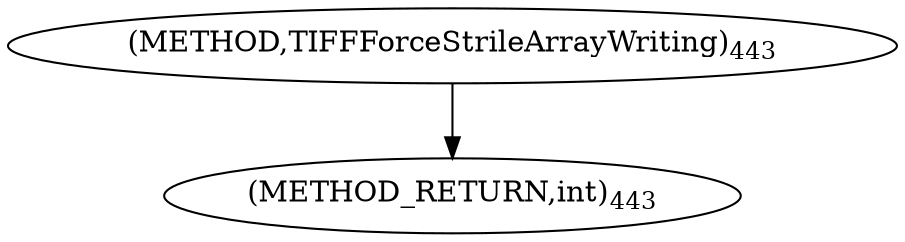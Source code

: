 digraph "TIFFForceStrileArrayWriting" {  
"8850" [label = <(METHOD,TIFFForceStrileArrayWriting)<SUB>443</SUB>> ]
"8852" [label = <(METHOD_RETURN,int)<SUB>443</SUB>> ]
  "8850" -> "8852" 
}
